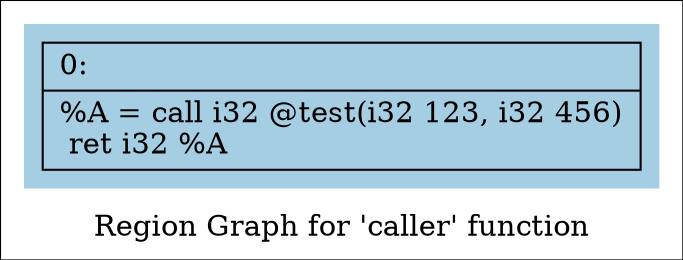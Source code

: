digraph "Region Graph for 'caller' function" {
	label="Region Graph for 'caller' function";

	Node0x565186135880 [shape=record,label="{0:\l|  %A = call i32 @test(i32 123, i32 456)\l  ret i32 %A\l}"];
	colorscheme = "paired12"
        subgraph cluster_0x565186134270 {
          label = "";
          style = filled;
          color = 1
          Node0x565186135880;
        }
}

